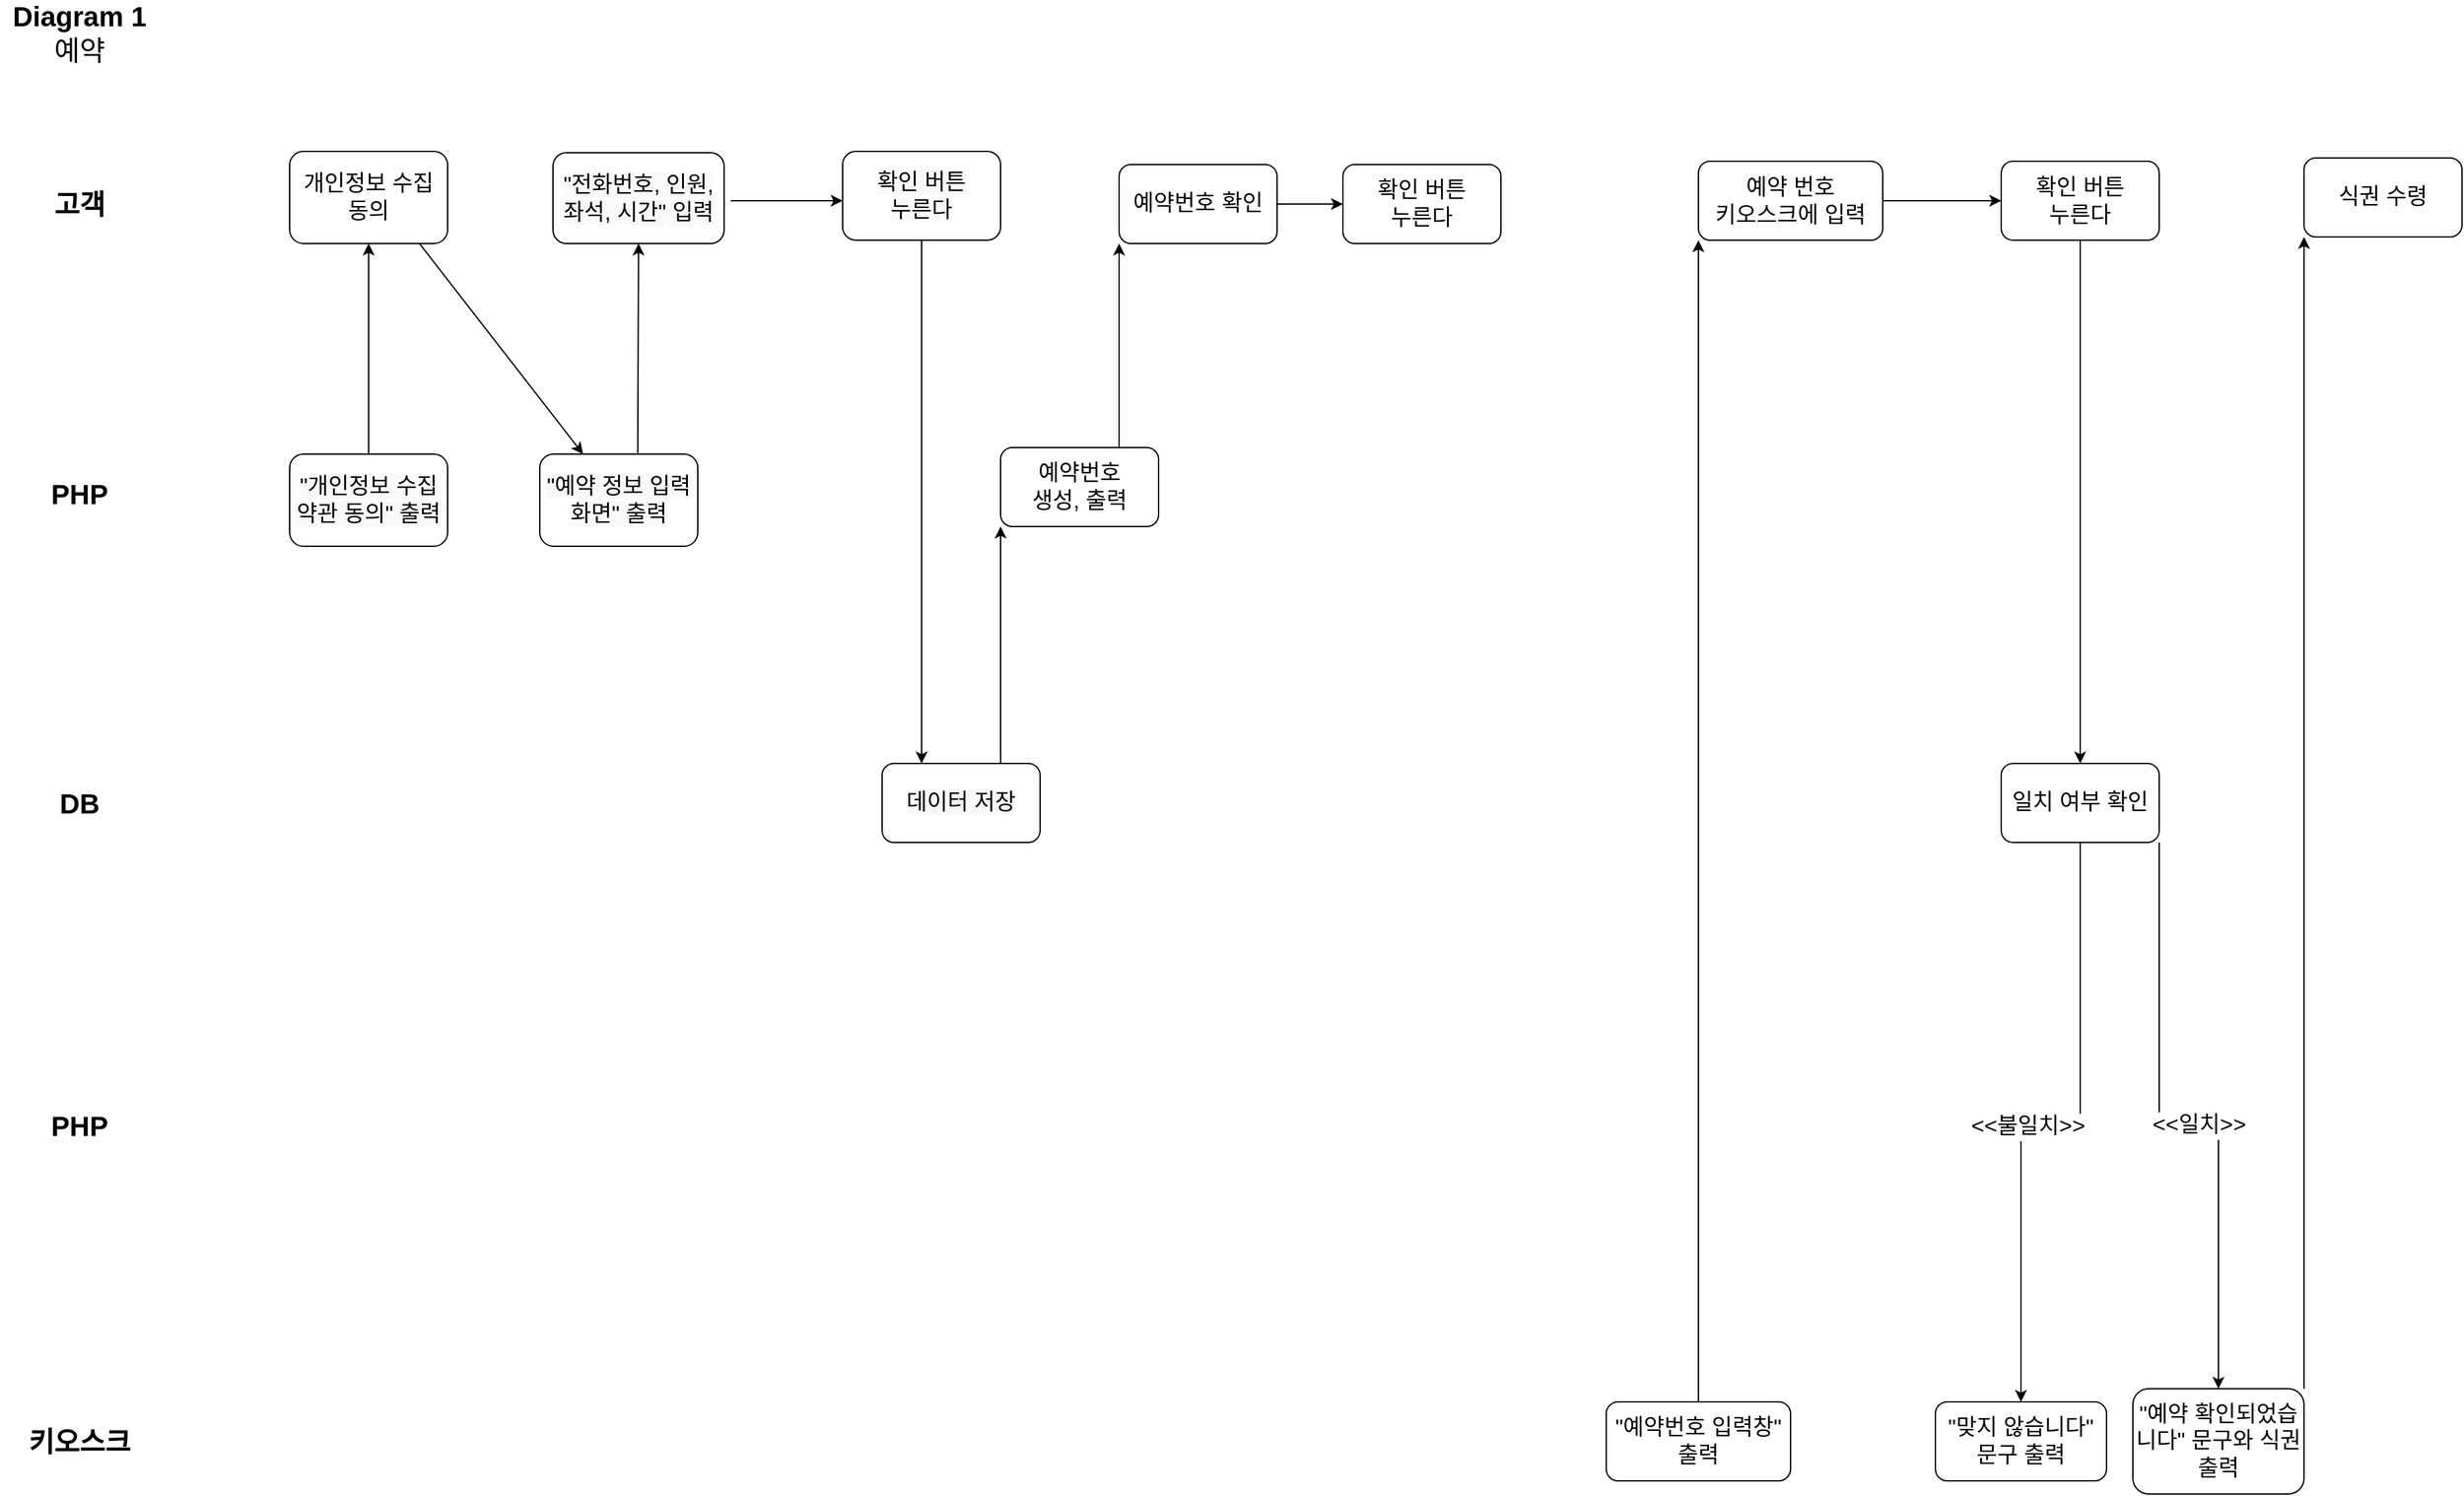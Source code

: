 <mxfile version="17.4.0" type="github"><diagram id="4QWeWyeGMYZvIaqzWb37" name="Page-1"><mxGraphModel dx="2076" dy="978" grid="1" gridSize="10" guides="1" tooltips="1" connect="1" arrows="1" fold="1" page="1" pageScale="1" pageWidth="1100" pageHeight="850" background="none" math="0" shadow="0"><root><mxCell id="0"/><mxCell id="1" parent="0"/><mxCell id="WD3ALiDRtXTudYih0hBq-5" value="&lt;font style=&quot;font-size: 21px&quot;&gt;&lt;b&gt;고객&lt;/b&gt;&lt;/font&gt;" style="text;html=1;align=center;verticalAlign=middle;resizable=0;points=[];autosize=1;strokeColor=none;fillColor=none;fontSize=13;" parent="1" vertex="1"><mxGeometry x="90" y="200" width="60" height="20" as="geometry"/></mxCell><mxCell id="WD3ALiDRtXTudYih0hBq-6" value="&lt;span style=&quot;font-size: 21px&quot;&gt;&lt;b&gt;PHP&lt;/b&gt;&lt;/span&gt;" style="text;html=1;align=center;verticalAlign=middle;resizable=0;points=[];autosize=1;strokeColor=none;fillColor=none;fontSize=13;" parent="1" vertex="1"><mxGeometry x="90" y="420" width="60" height="20" as="geometry"/></mxCell><mxCell id="WD3ALiDRtXTudYih0hBq-7" value="&lt;span style=&quot;font-size: 21px&quot;&gt;&lt;b&gt;DB&lt;/b&gt;&lt;/span&gt;" style="text;html=1;align=center;verticalAlign=middle;resizable=0;points=[];autosize=1;strokeColor=none;fillColor=none;fontSize=13;" parent="1" vertex="1"><mxGeometry x="95" y="655" width="50" height="20" as="geometry"/></mxCell><mxCell id="WD3ALiDRtXTudYih0hBq-8" value="&lt;font style=&quot;font-size: 21px&quot;&gt;&lt;b&gt;Diagram 1&lt;/b&gt;&lt;br&gt;예약&lt;br&gt;&lt;/font&gt;" style="text;html=1;align=center;verticalAlign=middle;resizable=0;points=[];autosize=1;strokeColor=none;fillColor=none;fontSize=13;" parent="1" vertex="1"><mxGeometry x="60" y="60" width="120" height="40" as="geometry"/></mxCell><mxCell id="WD3ALiDRtXTudYih0hBq-11" value="" style="endArrow=classic;html=1;rounded=0;fontSize=17;entryX=0.5;entryY=1;entryDx=0;entryDy=0;exitX=0.5;exitY=0;exitDx=0;exitDy=0;" parent="1" target="_lk4XCAJuD8oIEpSvMhk-1" edge="1" source="_lk4XCAJuD8oIEpSvMhk-3"><mxGeometry width="50" height="50" relative="1" as="geometry"><mxPoint x="340" y="380" as="sourcePoint"/><mxPoint x="340" y="245" as="targetPoint"/></mxGeometry></mxCell><mxCell id="WD3ALiDRtXTudYih0hBq-14" value="" style="endArrow=classic;html=1;rounded=0;fontSize=17;exitX=0.823;exitY=1.003;exitDx=0;exitDy=0;exitPerimeter=0;" parent="1" source="_lk4XCAJuD8oIEpSvMhk-1" target="_lk4XCAJuD8oIEpSvMhk-2" edge="1"><mxGeometry width="50" height="50" relative="1" as="geometry"><mxPoint x="380" y="245" as="sourcePoint"/><mxPoint x="480" y="382.5" as="targetPoint"/></mxGeometry></mxCell><mxCell id="WD3ALiDRtXTudYih0hBq-16" value="" style="endArrow=classic;html=1;rounded=0;fontSize=17;entryX=0.5;entryY=1;entryDx=0;entryDy=0;exitX=0.62;exitY=-0.01;exitDx=0;exitDy=0;exitPerimeter=0;" parent="1" source="_lk4XCAJuD8oIEpSvMhk-2" edge="1"><mxGeometry width="50" height="50" relative="1" as="geometry"><mxPoint x="545" y="382.5" as="sourcePoint"/><mxPoint x="545" y="240" as="targetPoint"/></mxGeometry></mxCell><mxCell id="WD3ALiDRtXTudYih0hBq-19" value="" style="endArrow=classic;html=1;rounded=0;fontSize=17;entryX=0;entryY=0.5;entryDx=0;entryDy=0;exitX=1;exitY=0.5;exitDx=0;exitDy=0;" parent="1" edge="1"><mxGeometry width="50" height="50" relative="1" as="geometry"><mxPoint x="615" y="207.5" as="sourcePoint"/><mxPoint x="700" y="207.5" as="targetPoint"/></mxGeometry></mxCell><mxCell id="WD3ALiDRtXTudYih0hBq-20" value="" style="endArrow=classic;html=1;rounded=0;fontSize=17;entryX=0.5;entryY=0;entryDx=0;entryDy=0;" parent="1" edge="1"><mxGeometry width="50" height="50" relative="1" as="geometry"><mxPoint x="760" y="237.5" as="sourcePoint"/><mxPoint x="760" y="635" as="targetPoint"/></mxGeometry></mxCell><mxCell id="WD3ALiDRtXTudYih0hBq-21" value="예약번호&lt;br&gt;생성, 출력" style="rounded=1;whiteSpace=wrap;html=1;fontSize=17;" parent="1" vertex="1"><mxGeometry x="820" y="395" width="120" height="60" as="geometry"/></mxCell><mxCell id="WD3ALiDRtXTudYih0hBq-22" value="" style="endArrow=classic;html=1;rounded=0;fontSize=17;exitX=1;exitY=0;exitDx=0;exitDy=0;entryX=0;entryY=1;entryDx=0;entryDy=0;" parent="1" target="WD3ALiDRtXTudYih0hBq-21" edge="1"><mxGeometry width="50" height="50" relative="1" as="geometry"><mxPoint x="820" y="635" as="sourcePoint"/><mxPoint x="870" y="560" as="targetPoint"/></mxGeometry></mxCell><mxCell id="WD3ALiDRtXTudYih0hBq-23" value="예약번호 확인" style="rounded=1;whiteSpace=wrap;html=1;fontSize=17;" parent="1" vertex="1"><mxGeometry x="910" y="180" width="120" height="60" as="geometry"/></mxCell><mxCell id="WD3ALiDRtXTudYih0hBq-24" value="" style="endArrow=classic;html=1;rounded=0;fontSize=17;entryX=0;entryY=1;entryDx=0;entryDy=0;exitX=0.75;exitY=0;exitDx=0;exitDy=0;" parent="1" source="WD3ALiDRtXTudYih0hBq-21" target="WD3ALiDRtXTudYih0hBq-23" edge="1"><mxGeometry width="50" height="50" relative="1" as="geometry"><mxPoint x="910" y="370" as="sourcePoint"/><mxPoint x="960" y="320" as="targetPoint"/></mxGeometry></mxCell><mxCell id="WD3ALiDRtXTudYih0hBq-25" value="확인 버튼&lt;br&gt;누른다" style="rounded=1;whiteSpace=wrap;html=1;fontSize=17;" parent="1" vertex="1"><mxGeometry x="1080" y="180" width="120" height="60" as="geometry"/></mxCell><mxCell id="WD3ALiDRtXTudYih0hBq-26" value="" style="endArrow=classic;html=1;rounded=0;fontSize=17;entryX=0;entryY=0.5;entryDx=0;entryDy=0;exitX=1;exitY=0.5;exitDx=0;exitDy=0;" parent="1" source="WD3ALiDRtXTudYih0hBq-23" target="WD3ALiDRtXTudYih0hBq-25" edge="1"><mxGeometry width="50" height="50" relative="1" as="geometry"><mxPoint x="1010" y="300" as="sourcePoint"/><mxPoint x="1060" y="250" as="targetPoint"/></mxGeometry></mxCell><mxCell id="WD3ALiDRtXTudYih0hBq-27" value="예약 번호 &lt;br&gt;키오스크에 입력" style="rounded=1;whiteSpace=wrap;html=1;fontSize=17;" parent="1" vertex="1"><mxGeometry x="1350" y="177.5" width="140" height="60" as="geometry"/></mxCell><mxCell id="WD3ALiDRtXTudYih0hBq-28" value="&lt;span style=&quot;font-size: 21px&quot;&gt;&lt;b&gt;PHP&lt;/b&gt;&lt;/span&gt;" style="text;html=1;align=center;verticalAlign=middle;resizable=0;points=[];autosize=1;strokeColor=none;fillColor=none;fontSize=13;" parent="1" vertex="1"><mxGeometry x="90" y="900" width="60" height="20" as="geometry"/></mxCell><mxCell id="WD3ALiDRtXTudYih0hBq-29" value="&lt;span style=&quot;font-size: 21px&quot;&gt;&lt;b&gt;키오스크&lt;/b&gt;&lt;/span&gt;" style="text;html=1;align=center;verticalAlign=middle;resizable=0;points=[];autosize=1;strokeColor=none;fillColor=none;fontSize=13;" parent="1" vertex="1"><mxGeometry x="70" y="1140" width="100" height="20" as="geometry"/></mxCell><mxCell id="WD3ALiDRtXTudYih0hBq-30" value="&quot;예약번호 입력창&quot; 출력" style="rounded=1;whiteSpace=wrap;html=1;fontSize=17;" parent="1" vertex="1"><mxGeometry x="1280" y="1120" width="140" height="60" as="geometry"/></mxCell><mxCell id="WD3ALiDRtXTudYih0hBq-31" value="" style="endArrow=classic;html=1;rounded=0;fontSize=17;exitX=0.5;exitY=0;exitDx=0;exitDy=0;entryX=0;entryY=1;entryDx=0;entryDy=0;" parent="1" source="WD3ALiDRtXTudYih0hBq-30" target="WD3ALiDRtXTudYih0hBq-27" edge="1"><mxGeometry width="50" height="50" relative="1" as="geometry"><mxPoint x="1060" y="680" as="sourcePoint"/><mxPoint x="1350" y="240" as="targetPoint"/></mxGeometry></mxCell><mxCell id="WD3ALiDRtXTudYih0hBq-33" value="일치 여부 확인" style="rounded=1;whiteSpace=wrap;html=1;fontSize=17;" parent="1" vertex="1"><mxGeometry x="1580" y="635" width="120" height="60" as="geometry"/></mxCell><mxCell id="WD3ALiDRtXTudYih0hBq-34" value="확인 버튼&lt;br&gt;누른다" style="rounded=1;whiteSpace=wrap;html=1;fontSize=17;" parent="1" vertex="1"><mxGeometry x="1580" y="177.5" width="120" height="60" as="geometry"/></mxCell><mxCell id="WD3ALiDRtXTudYih0hBq-35" value="" style="endArrow=classic;html=1;rounded=0;fontSize=17;entryX=0;entryY=0.5;entryDx=0;entryDy=0;exitX=1;exitY=0.5;exitDx=0;exitDy=0;" parent="1" source="WD3ALiDRtXTudYih0hBq-27" target="WD3ALiDRtXTudYih0hBq-34" edge="1"><mxGeometry width="50" height="50" relative="1" as="geometry"><mxPoint x="1560" y="190" as="sourcePoint"/><mxPoint x="1520" y="240" as="targetPoint"/></mxGeometry></mxCell><mxCell id="WD3ALiDRtXTudYih0hBq-36" value="" style="endArrow=classic;html=1;rounded=0;fontSize=17;entryX=0.5;entryY=0;entryDx=0;entryDy=0;exitX=0.5;exitY=1;exitDx=0;exitDy=0;" parent="1" source="WD3ALiDRtXTudYih0hBq-34" target="WD3ALiDRtXTudYih0hBq-33" edge="1"><mxGeometry width="50" height="50" relative="1" as="geometry"><mxPoint x="1550" y="455" as="sourcePoint"/><mxPoint x="1690" y="375" as="targetPoint"/></mxGeometry></mxCell><mxCell id="WD3ALiDRtXTudYih0hBq-37" value="&quot;예약 확인되었습니다&quot; 문구와 식권 출력" style="rounded=1;whiteSpace=wrap;html=1;fontSize=17;" parent="1" vertex="1"><mxGeometry x="1680" y="1110" width="130" height="80" as="geometry"/></mxCell><mxCell id="WD3ALiDRtXTudYih0hBq-38" value="&quot;맞지 않습니다&quot; 문구 출력" style="rounded=1;whiteSpace=wrap;html=1;fontSize=17;" parent="1" vertex="1"><mxGeometry x="1530" y="1120" width="130" height="60" as="geometry"/></mxCell><mxCell id="WD3ALiDRtXTudYih0hBq-39" value="" style="endArrow=classic;html=1;rounded=0;fontSize=17;entryX=0.5;entryY=0;entryDx=0;entryDy=0;exitX=0.5;exitY=1;exitDx=0;exitDy=0;edgeStyle=orthogonalEdgeStyle;" parent="1" source="WD3ALiDRtXTudYih0hBq-33" target="WD3ALiDRtXTudYih0hBq-38" edge="1"><mxGeometry width="50" height="50" relative="1" as="geometry"><mxPoint x="1580" y="860" as="sourcePoint"/><mxPoint x="1630" y="810" as="targetPoint"/></mxGeometry></mxCell><mxCell id="WD3ALiDRtXTudYih0hBq-44" value="&amp;lt;&amp;lt;불일치&amp;gt;&amp;gt;" style="edgeLabel;html=1;align=center;verticalAlign=middle;resizable=0;points=[];fontSize=17;" parent="WD3ALiDRtXTudYih0hBq-39" vertex="1" connectable="0"><mxGeometry x="-0.607" y="-1" relative="1" as="geometry"><mxPoint x="-39" y="123" as="offset"/></mxGeometry></mxCell><mxCell id="WD3ALiDRtXTudYih0hBq-41" value="" style="endArrow=classic;html=1;rounded=0;fontSize=17;exitX=1;exitY=1;exitDx=0;exitDy=0;entryX=0.5;entryY=0;entryDx=0;entryDy=0;edgeStyle=orthogonalEdgeStyle;" parent="1" source="WD3ALiDRtXTudYih0hBq-33" target="WD3ALiDRtXTudYih0hBq-37" edge="1"><mxGeometry width="50" height="50" relative="1" as="geometry"><mxPoint x="1730" y="750" as="sourcePoint"/><mxPoint x="1780" y="700" as="targetPoint"/></mxGeometry></mxCell><mxCell id="WD3ALiDRtXTudYih0hBq-43" value="&amp;lt;&amp;lt;일치&amp;gt;&amp;gt;" style="edgeLabel;html=1;align=center;verticalAlign=middle;resizable=0;points=[];fontSize=17;" parent="WD3ALiDRtXTudYih0hBq-41" vertex="1" connectable="0"><mxGeometry x="-0.31" y="1" relative="1" as="geometry"><mxPoint x="29" y="56" as="offset"/></mxGeometry></mxCell><mxCell id="WD3ALiDRtXTudYih0hBq-45" value="식권 수령" style="rounded=1;whiteSpace=wrap;html=1;fontSize=17;" parent="1" vertex="1"><mxGeometry x="1810" y="175" width="120" height="60" as="geometry"/></mxCell><mxCell id="WD3ALiDRtXTudYih0hBq-46" value="" style="endArrow=classic;html=1;rounded=0;fontSize=17;exitX=1;exitY=0;exitDx=0;exitDy=0;entryX=0;entryY=1;entryDx=0;entryDy=0;" parent="1" source="WD3ALiDRtXTudYih0hBq-37" target="WD3ALiDRtXTudYih0hBq-45" edge="1"><mxGeometry width="50" height="50" relative="1" as="geometry"><mxPoint x="1810" y="1090" as="sourcePoint"/><mxPoint x="1860" y="1040" as="targetPoint"/></mxGeometry></mxCell><mxCell id="_lk4XCAJuD8oIEpSvMhk-1" value="&lt;font style=&quot;font-size: 17px&quot;&gt;개인정보 수집 동의&lt;/font&gt;" style="rounded=1;whiteSpace=wrap;html=1;" vertex="1" parent="1"><mxGeometry x="280" y="170" width="120" height="70" as="geometry"/></mxCell><mxCell id="_lk4XCAJuD8oIEpSvMhk-2" value="&#10;&#10;&lt;span style=&quot;color: rgb(0, 0, 0); font-family: helvetica; font-size: 17px; font-style: normal; font-weight: 400; letter-spacing: normal; text-align: center; text-indent: 0px; text-transform: none; word-spacing: 0px; background-color: rgb(248, 249, 250); display: inline; float: none;&quot;&gt;&quot;예약 정보 입력 화면&quot; 출력&lt;/span&gt;&#10;&#10;" style="rounded=1;whiteSpace=wrap;html=1;fontSize=17;" vertex="1" parent="1"><mxGeometry x="470" y="400" width="120" height="70" as="geometry"/></mxCell><mxCell id="_lk4XCAJuD8oIEpSvMhk-3" value="&#10;&#10;&lt;span style=&quot;color: rgb(0, 0, 0); font-family: helvetica; font-size: 17px; font-style: normal; font-weight: 400; letter-spacing: normal; text-align: center; text-indent: 0px; text-transform: none; word-spacing: 0px; background-color: rgb(248, 249, 250); display: inline; float: none;&quot;&gt;&quot;개인정보 수집 약관 동의&quot; 출력&lt;/span&gt;&#10;&#10;" style="rounded=1;whiteSpace=wrap;html=1;fontSize=17;" vertex="1" parent="1"><mxGeometry x="280" y="400" width="120" height="70" as="geometry"/></mxCell><mxCell id="_lk4XCAJuD8oIEpSvMhk-4" value="&#10;&#10;&lt;span style=&quot;color: rgb(0, 0, 0); font-family: helvetica; font-size: 17px; font-style: normal; font-weight: 400; letter-spacing: normal; text-align: center; text-indent: 0px; text-transform: none; word-spacing: 0px; background-color: rgb(248, 249, 250); display: inline; float: none;&quot;&gt;데이터 저장&lt;/span&gt;&#10;&#10;" style="rounded=1;whiteSpace=wrap;html=1;fontSize=17;" vertex="1" parent="1"><mxGeometry x="730" y="635" width="120" height="60" as="geometry"/></mxCell><mxCell id="_lk4XCAJuD8oIEpSvMhk-5" value="&#10;&#10;&lt;span style=&quot;color: rgb(0, 0, 0); font-family: helvetica; font-size: 17px; font-style: normal; font-weight: 400; letter-spacing: normal; text-align: center; text-indent: 0px; text-transform: none; word-spacing: 0px; background-color: rgb(248, 249, 250); display: inline; float: none;&quot;&gt;&quot;전화번호, 인원, 좌석, 시간&quot; 입력&lt;/span&gt;&#10;&#10;" style="rounded=1;whiteSpace=wrap;html=1;fontSize=17;" vertex="1" parent="1"><mxGeometry x="480" y="171" width="130" height="69" as="geometry"/></mxCell><mxCell id="_lk4XCAJuD8oIEpSvMhk-6" value="&#10;&#10;&lt;span style=&quot;color: rgb(0, 0, 0); font-family: helvetica; font-size: 17px; font-style: normal; font-weight: 400; letter-spacing: normal; text-align: center; text-indent: 0px; text-transform: none; word-spacing: 0px; background-color: rgb(248, 249, 250); display: inline; float: none;&quot;&gt;확인 버튼&lt;/span&gt;&lt;br style=&quot;color: rgb(0, 0, 0); font-family: helvetica; font-size: 17px; font-style: normal; font-weight: 400; letter-spacing: normal; text-align: center; text-indent: 0px; text-transform: none; word-spacing: 0px; background-color: rgb(248, 249, 250);&quot;&gt;&lt;span style=&quot;color: rgb(0, 0, 0); font-family: helvetica; font-size: 17px; font-style: normal; font-weight: 400; letter-spacing: normal; text-align: center; text-indent: 0px; text-transform: none; word-spacing: 0px; background-color: rgb(248, 249, 250); display: inline; float: none;&quot;&gt;누른다&lt;/span&gt;&#10;&#10;" style="rounded=1;whiteSpace=wrap;html=1;fontSize=17;" vertex="1" parent="1"><mxGeometry x="700" y="170" width="120" height="67.5" as="geometry"/></mxCell></root></mxGraphModel></diagram></mxfile>